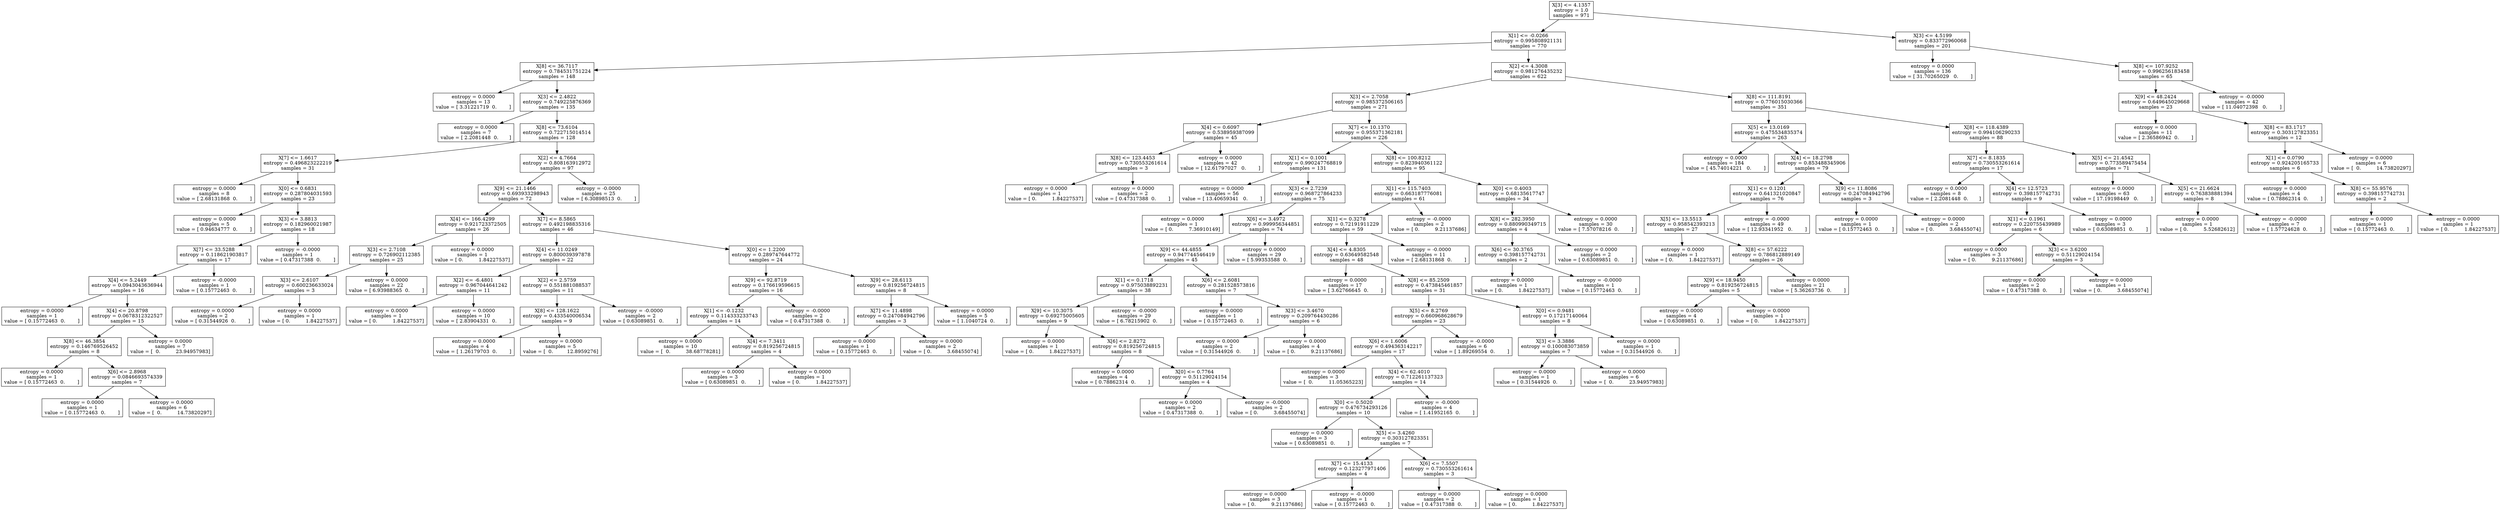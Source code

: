 digraph Tree {
0 [label="X[3] <= 4.1357\nentropy = 1.0\nsamples = 971", shape="box"] ;
1 [label="X[1] <= -0.0266\nentropy = 0.995808921131\nsamples = 770", shape="box"] ;
0 -> 1 ;
2 [label="X[8] <= 36.7117\nentropy = 0.784531751224\nsamples = 148", shape="box"] ;
1 -> 2 ;
3 [label="entropy = 0.0000\nsamples = 13\nvalue = [ 3.31221719  0.        ]", shape="box"] ;
2 -> 3 ;
4 [label="X[3] <= 2.4822\nentropy = 0.749225876369\nsamples = 135", shape="box"] ;
2 -> 4 ;
5 [label="entropy = 0.0000\nsamples = 7\nvalue = [ 2.2081448  0.       ]", shape="box"] ;
4 -> 5 ;
6 [label="X[8] <= 73.6104\nentropy = 0.722715014514\nsamples = 128", shape="box"] ;
4 -> 6 ;
7 [label="X[7] <= 1.6617\nentropy = 0.496823222219\nsamples = 31", shape="box"] ;
6 -> 7 ;
8 [label="entropy = 0.0000\nsamples = 8\nvalue = [ 2.68131868  0.        ]", shape="box"] ;
7 -> 8 ;
9 [label="X[0] <= 0.6831\nentropy = 0.287804031593\nsamples = 23", shape="box"] ;
7 -> 9 ;
10 [label="entropy = 0.0000\nsamples = 5\nvalue = [ 0.94634777  0.        ]", shape="box"] ;
9 -> 10 ;
11 [label="X[3] <= 3.8813\nentropy = 0.182960021987\nsamples = 18", shape="box"] ;
9 -> 11 ;
12 [label="X[7] <= 33.5288\nentropy = 0.118621903817\nsamples = 17", shape="box"] ;
11 -> 12 ;
13 [label="X[4] <= 5.2449\nentropy = 0.0943043636944\nsamples = 16", shape="box"] ;
12 -> 13 ;
14 [label="entropy = 0.0000\nsamples = 1\nvalue = [ 0.15772463  0.        ]", shape="box"] ;
13 -> 14 ;
15 [label="X[4] <= 20.8798\nentropy = 0.0678312322527\nsamples = 15", shape="box"] ;
13 -> 15 ;
16 [label="X[8] <= 46.3854\nentropy = 0.146769526452\nsamples = 8", shape="box"] ;
15 -> 16 ;
17 [label="entropy = 0.0000\nsamples = 1\nvalue = [ 0.15772463  0.        ]", shape="box"] ;
16 -> 17 ;
18 [label="X[6] <= 2.8968\nentropy = 0.0846693574339\nsamples = 7", shape="box"] ;
16 -> 18 ;
19 [label="entropy = 0.0000\nsamples = 1\nvalue = [ 0.15772463  0.        ]", shape="box"] ;
18 -> 19 ;
20 [label="entropy = 0.0000\nsamples = 6\nvalue = [  0.          14.73820297]", shape="box"] ;
18 -> 20 ;
21 [label="entropy = 0.0000\nsamples = 7\nvalue = [  0.          23.94957983]", shape="box"] ;
15 -> 21 ;
22 [label="entropy = -0.0000\nsamples = 1\nvalue = [ 0.15772463  0.        ]", shape="box"] ;
12 -> 22 ;
23 [label="entropy = -0.0000\nsamples = 1\nvalue = [ 0.47317388  0.        ]", shape="box"] ;
11 -> 23 ;
24 [label="X[2] <= 4.7664\nentropy = 0.808163912972\nsamples = 97", shape="box"] ;
6 -> 24 ;
25 [label="X[9] <= 21.1466\nentropy = 0.693933298943\nsamples = 72", shape="box"] ;
24 -> 25 ;
26 [label="X[4] <= 166.4299\nentropy = 0.921723372505\nsamples = 26", shape="box"] ;
25 -> 26 ;
27 [label="X[3] <= 2.7108\nentropy = 0.726902112385\nsamples = 25", shape="box"] ;
26 -> 27 ;
28 [label="X[3] <= 2.6107\nentropy = 0.600236633024\nsamples = 3", shape="box"] ;
27 -> 28 ;
29 [label="entropy = 0.0000\nsamples = 2\nvalue = [ 0.31544926  0.        ]", shape="box"] ;
28 -> 29 ;
30 [label="entropy = 0.0000\nsamples = 1\nvalue = [ 0.          1.84227537]", shape="box"] ;
28 -> 30 ;
31 [label="entropy = 0.0000\nsamples = 22\nvalue = [ 6.93988365  0.        ]", shape="box"] ;
27 -> 31 ;
32 [label="entropy = 0.0000\nsamples = 1\nvalue = [ 0.          1.84227537]", shape="box"] ;
26 -> 32 ;
33 [label="X[7] <= 8.5865\nentropy = 0.492198835316\nsamples = 46", shape="box"] ;
25 -> 33 ;
34 [label="X[4] <= 11.0249\nentropy = 0.800039397878\nsamples = 22", shape="box"] ;
33 -> 34 ;
35 [label="X[2] <= -6.4801\nentropy = 0.967044641242\nsamples = 11", shape="box"] ;
34 -> 35 ;
36 [label="entropy = 0.0000\nsamples = 1\nvalue = [ 0.          1.84227537]", shape="box"] ;
35 -> 36 ;
37 [label="entropy = 0.0000\nsamples = 10\nvalue = [ 2.83904331  0.        ]", shape="box"] ;
35 -> 37 ;
38 [label="X[2] <= 2.5759\nentropy = 0.551881088537\nsamples = 11", shape="box"] ;
34 -> 38 ;
39 [label="X[8] <= 128.1622\nentropy = 0.433540006534\nsamples = 9", shape="box"] ;
38 -> 39 ;
40 [label="entropy = 0.0000\nsamples = 4\nvalue = [ 1.26179703  0.        ]", shape="box"] ;
39 -> 40 ;
41 [label="entropy = 0.0000\nsamples = 5\nvalue = [  0.         12.8959276]", shape="box"] ;
39 -> 41 ;
42 [label="entropy = -0.0000\nsamples = 2\nvalue = [ 0.63089851  0.        ]", shape="box"] ;
38 -> 42 ;
43 [label="X[0] <= 1.2200\nentropy = 0.289747644772\nsamples = 24", shape="box"] ;
33 -> 43 ;
44 [label="X[9] <= 92.8719\nentropy = 0.176619596615\nsamples = 16", shape="box"] ;
43 -> 44 ;
45 [label="X[1] <= -0.1232\nentropy = 0.114333233743\nsamples = 14", shape="box"] ;
44 -> 45 ;
46 [label="entropy = 0.0000\nsamples = 10\nvalue = [  0.          38.68778281]", shape="box"] ;
45 -> 46 ;
47 [label="X[4] <= 7.3411\nentropy = 0.819256724815\nsamples = 4", shape="box"] ;
45 -> 47 ;
48 [label="entropy = 0.0000\nsamples = 3\nvalue = [ 0.63089851  0.        ]", shape="box"] ;
47 -> 48 ;
49 [label="entropy = 0.0000\nsamples = 1\nvalue = [ 0.          1.84227537]", shape="box"] ;
47 -> 49 ;
50 [label="entropy = -0.0000\nsamples = 2\nvalue = [ 0.47317388  0.        ]", shape="box"] ;
44 -> 50 ;
51 [label="X[9] <= 28.6113\nentropy = 0.819256724815\nsamples = 8", shape="box"] ;
43 -> 51 ;
52 [label="X[7] <= 11.4898\nentropy = 0.247084942796\nsamples = 3", shape="box"] ;
51 -> 52 ;
53 [label="entropy = 0.0000\nsamples = 1\nvalue = [ 0.15772463  0.        ]", shape="box"] ;
52 -> 53 ;
54 [label="entropy = 0.0000\nsamples = 2\nvalue = [ 0.          3.68455074]", shape="box"] ;
52 -> 54 ;
55 [label="entropy = 0.0000\nsamples = 5\nvalue = [ 1.1040724  0.       ]", shape="box"] ;
51 -> 55 ;
56 [label="entropy = -0.0000\nsamples = 25\nvalue = [ 6.30898513  0.        ]", shape="box"] ;
24 -> 56 ;
57 [label="X[2] <= 4.3008\nentropy = 0.981276435232\nsamples = 622", shape="box"] ;
1 -> 57 ;
58 [label="X[3] <= 2.7058\nentropy = 0.985372506165\nsamples = 271", shape="box"] ;
57 -> 58 ;
59 [label="X[4] <= 0.6097\nentropy = 0.538959387099\nsamples = 45", shape="box"] ;
58 -> 59 ;
60 [label="X[8] <= 123.4453\nentropy = 0.730553261614\nsamples = 3", shape="box"] ;
59 -> 60 ;
61 [label="entropy = 0.0000\nsamples = 1\nvalue = [ 0.          1.84227537]", shape="box"] ;
60 -> 61 ;
62 [label="entropy = 0.0000\nsamples = 2\nvalue = [ 0.47317388  0.        ]", shape="box"] ;
60 -> 62 ;
63 [label="entropy = 0.0000\nsamples = 42\nvalue = [ 12.61797027   0.        ]", shape="box"] ;
59 -> 63 ;
64 [label="X[7] <= 10.1370\nentropy = 0.955371362181\nsamples = 226", shape="box"] ;
58 -> 64 ;
65 [label="X[1] <= 0.1001\nentropy = 0.990247768819\nsamples = 131", shape="box"] ;
64 -> 65 ;
66 [label="entropy = 0.0000\nsamples = 56\nvalue = [ 13.40659341   0.        ]", shape="box"] ;
65 -> 66 ;
67 [label="X[3] <= 2.7239\nentropy = 0.968727864233\nsamples = 75", shape="box"] ;
65 -> 67 ;
68 [label="entropy = 0.0000\nsamples = 1\nvalue = [ 0.          7.36910149]", shape="box"] ;
67 -> 68 ;
69 [label="X[6] <= 3.4972\nentropy = 0.999956344851\nsamples = 74", shape="box"] ;
67 -> 69 ;
70 [label="X[9] <= 44.4855\nentropy = 0.947744546419\nsamples = 45", shape="box"] ;
69 -> 70 ;
71 [label="X[1] <= 0.1718\nentropy = 0.975038892231\nsamples = 38", shape="box"] ;
70 -> 71 ;
72 [label="X[9] <= 10.3075\nentropy = 0.69275005605\nsamples = 9", shape="box"] ;
71 -> 72 ;
73 [label="entropy = 0.0000\nsamples = 1\nvalue = [ 0.          1.84227537]", shape="box"] ;
72 -> 73 ;
74 [label="X[6] <= 2.8272\nentropy = 0.819256724815\nsamples = 8", shape="box"] ;
72 -> 74 ;
75 [label="entropy = 0.0000\nsamples = 4\nvalue = [ 0.78862314  0.        ]", shape="box"] ;
74 -> 75 ;
76 [label="X[0] <= 0.7764\nentropy = 0.51129024154\nsamples = 4", shape="box"] ;
74 -> 76 ;
77 [label="entropy = 0.0000\nsamples = 2\nvalue = [ 0.47317388  0.        ]", shape="box"] ;
76 -> 77 ;
78 [label="entropy = -0.0000\nsamples = 2\nvalue = [ 0.          3.68455074]", shape="box"] ;
76 -> 78 ;
79 [label="entropy = -0.0000\nsamples = 29\nvalue = [ 6.78215902  0.        ]", shape="box"] ;
71 -> 79 ;
80 [label="X[6] <= 2.6081\nentropy = 0.281528573816\nsamples = 7", shape="box"] ;
70 -> 80 ;
81 [label="entropy = 0.0000\nsamples = 1\nvalue = [ 0.15772463  0.        ]", shape="box"] ;
80 -> 81 ;
82 [label="X[3] <= 3.4670\nentropy = 0.209764430286\nsamples = 6", shape="box"] ;
80 -> 82 ;
83 [label="entropy = 0.0000\nsamples = 2\nvalue = [ 0.31544926  0.        ]", shape="box"] ;
82 -> 83 ;
84 [label="entropy = 0.0000\nsamples = 4\nvalue = [ 0.          9.21137686]", shape="box"] ;
82 -> 84 ;
85 [label="entropy = 0.0000\nsamples = 29\nvalue = [ 5.99353588  0.        ]", shape="box"] ;
69 -> 85 ;
86 [label="X[8] <= 100.8212\nentropy = 0.823940361122\nsamples = 95", shape="box"] ;
64 -> 86 ;
87 [label="X[1] <= 115.7403\nentropy = 0.663187776081\nsamples = 61", shape="box"] ;
86 -> 87 ;
88 [label="X[1] <= 0.3278\nentropy = 0.72191911229\nsamples = 59", shape="box"] ;
87 -> 88 ;
89 [label="X[4] <= 4.8305\nentropy = 0.63649582548\nsamples = 48", shape="box"] ;
88 -> 89 ;
90 [label="entropy = 0.0000\nsamples = 17\nvalue = [ 3.62766645  0.        ]", shape="box"] ;
89 -> 90 ;
91 [label="X[8] <= 85.2509\nentropy = 0.473845461857\nsamples = 31", shape="box"] ;
89 -> 91 ;
92 [label="X[5] <= 8.2769\nentropy = 0.660968628679\nsamples = 23", shape="box"] ;
91 -> 92 ;
93 [label="X[6] <= 1.6006\nentropy = 0.494363142217\nsamples = 17", shape="box"] ;
92 -> 93 ;
94 [label="entropy = 0.0000\nsamples = 3\nvalue = [  0.          11.05365223]", shape="box"] ;
93 -> 94 ;
95 [label="X[4] <= 62.4010\nentropy = 0.712261137323\nsamples = 14", shape="box"] ;
93 -> 95 ;
96 [label="X[0] <= 0.5020\nentropy = 0.476734293126\nsamples = 10", shape="box"] ;
95 -> 96 ;
97 [label="entropy = 0.0000\nsamples = 3\nvalue = [ 0.63089851  0.        ]", shape="box"] ;
96 -> 97 ;
98 [label="X[5] <= 3.4260\nentropy = 0.303127823351\nsamples = 7", shape="box"] ;
96 -> 98 ;
99 [label="X[7] <= 15.4133\nentropy = 0.123277971406\nsamples = 4", shape="box"] ;
98 -> 99 ;
100 [label="entropy = 0.0000\nsamples = 3\nvalue = [ 0.          9.21137686]", shape="box"] ;
99 -> 100 ;
101 [label="entropy = -0.0000\nsamples = 1\nvalue = [ 0.15772463  0.        ]", shape="box"] ;
99 -> 101 ;
102 [label="X[6] <= 7.5507\nentropy = 0.730553261614\nsamples = 3", shape="box"] ;
98 -> 102 ;
103 [label="entropy = 0.0000\nsamples = 2\nvalue = [ 0.47317388  0.        ]", shape="box"] ;
102 -> 103 ;
104 [label="entropy = 0.0000\nsamples = 1\nvalue = [ 0.          1.84227537]", shape="box"] ;
102 -> 104 ;
105 [label="entropy = -0.0000\nsamples = 4\nvalue = [ 1.41952165  0.        ]", shape="box"] ;
95 -> 105 ;
106 [label="entropy = -0.0000\nsamples = 6\nvalue = [ 1.89269554  0.        ]", shape="box"] ;
92 -> 106 ;
107 [label="X[0] <= 0.9481\nentropy = 0.17217140064\nsamples = 8", shape="box"] ;
91 -> 107 ;
108 [label="X[3] <= 3.3886\nentropy = 0.100083073859\nsamples = 7", shape="box"] ;
107 -> 108 ;
109 [label="entropy = 0.0000\nsamples = 1\nvalue = [ 0.31544926  0.        ]", shape="box"] ;
108 -> 109 ;
110 [label="entropy = 0.0000\nsamples = 6\nvalue = [  0.          23.94957983]", shape="box"] ;
108 -> 110 ;
111 [label="entropy = 0.0000\nsamples = 1\nvalue = [ 0.31544926  0.        ]", shape="box"] ;
107 -> 111 ;
112 [label="entropy = -0.0000\nsamples = 11\nvalue = [ 2.68131868  0.        ]", shape="box"] ;
88 -> 112 ;
113 [label="entropy = -0.0000\nsamples = 2\nvalue = [ 0.          9.21137686]", shape="box"] ;
87 -> 113 ;
114 [label="X[0] <= 0.4003\nentropy = 0.68135617747\nsamples = 34", shape="box"] ;
86 -> 114 ;
115 [label="X[8] <= 282.3950\nentropy = 0.880990349715\nsamples = 4", shape="box"] ;
114 -> 115 ;
116 [label="X[6] <= 30.3765\nentropy = 0.398157742731\nsamples = 2", shape="box"] ;
115 -> 116 ;
117 [label="entropy = 0.0000\nsamples = 1\nvalue = [ 0.          1.84227537]", shape="box"] ;
116 -> 117 ;
118 [label="entropy = -0.0000\nsamples = 1\nvalue = [ 0.15772463  0.        ]", shape="box"] ;
116 -> 118 ;
119 [label="entropy = 0.0000\nsamples = 2\nvalue = [ 0.63089851  0.        ]", shape="box"] ;
115 -> 119 ;
120 [label="entropy = 0.0000\nsamples = 30\nvalue = [ 7.57078216  0.        ]", shape="box"] ;
114 -> 120 ;
121 [label="X[8] <= 111.8191\nentropy = 0.776015030366\nsamples = 351", shape="box"] ;
57 -> 121 ;
122 [label="X[5] <= 13.0169\nentropy = 0.475534835374\nsamples = 263", shape="box"] ;
121 -> 122 ;
123 [label="entropy = 0.0000\nsamples = 184\nvalue = [ 45.74014221   0.        ]", shape="box"] ;
122 -> 123 ;
124 [label="X[4] <= 18.2798\nentropy = 0.853488345906\nsamples = 79", shape="box"] ;
122 -> 124 ;
125 [label="X[1] <= 0.1201\nentropy = 0.641321020847\nsamples = 76", shape="box"] ;
124 -> 125 ;
126 [label="X[5] <= 13.5513\nentropy = 0.958542393213\nsamples = 27", shape="box"] ;
125 -> 126 ;
127 [label="entropy = 0.0000\nsamples = 1\nvalue = [ 0.          1.84227537]", shape="box"] ;
126 -> 127 ;
128 [label="X[8] <= 57.6222\nentropy = 0.786812889149\nsamples = 26", shape="box"] ;
126 -> 128 ;
129 [label="X[9] <= 18.9450\nentropy = 0.819256724815\nsamples = 5", shape="box"] ;
128 -> 129 ;
130 [label="entropy = 0.0000\nsamples = 4\nvalue = [ 0.63089851  0.        ]", shape="box"] ;
129 -> 130 ;
131 [label="entropy = 0.0000\nsamples = 1\nvalue = [ 0.          1.84227537]", shape="box"] ;
129 -> 131 ;
132 [label="entropy = 0.0000\nsamples = 21\nvalue = [ 5.36263736  0.        ]", shape="box"] ;
128 -> 132 ;
133 [label="entropy = -0.0000\nsamples = 49\nvalue = [ 12.93341952   0.        ]", shape="box"] ;
125 -> 133 ;
134 [label="X[9] <= 11.8086\nentropy = 0.247084942796\nsamples = 3", shape="box"] ;
124 -> 134 ;
135 [label="entropy = 0.0000\nsamples = 1\nvalue = [ 0.15772463  0.        ]", shape="box"] ;
134 -> 135 ;
136 [label="entropy = 0.0000\nsamples = 2\nvalue = [ 0.          3.68455074]", shape="box"] ;
134 -> 136 ;
137 [label="X[8] <= 118.4389\nentropy = 0.994106290233\nsamples = 88", shape="box"] ;
121 -> 137 ;
138 [label="X[7] <= 8.1835\nentropy = 0.730553261614\nsamples = 17", shape="box"] ;
137 -> 138 ;
139 [label="entropy = 0.0000\nsamples = 8\nvalue = [ 2.2081448  0.       ]", shape="box"] ;
138 -> 139 ;
140 [label="X[4] <= 12.5723\nentropy = 0.398157742731\nsamples = 9", shape="box"] ;
138 -> 140 ;
141 [label="X[1] <= 0.1961\nentropy = 0.220755439989\nsamples = 6", shape="box"] ;
140 -> 141 ;
142 [label="entropy = 0.0000\nsamples = 3\nvalue = [ 0.          9.21137686]", shape="box"] ;
141 -> 142 ;
143 [label="X[3] <= 3.6200\nentropy = 0.51129024154\nsamples = 3", shape="box"] ;
141 -> 143 ;
144 [label="entropy = 0.0000\nsamples = 2\nvalue = [ 0.47317388  0.        ]", shape="box"] ;
143 -> 144 ;
145 [label="entropy = 0.0000\nsamples = 1\nvalue = [ 0.          3.68455074]", shape="box"] ;
143 -> 145 ;
146 [label="entropy = 0.0000\nsamples = 3\nvalue = [ 0.63089851  0.        ]", shape="box"] ;
140 -> 146 ;
147 [label="X[5] <= 21.4542\nentropy = 0.773589475454\nsamples = 71", shape="box"] ;
137 -> 147 ;
148 [label="entropy = 0.0000\nsamples = 63\nvalue = [ 17.19198449   0.        ]", shape="box"] ;
147 -> 148 ;
149 [label="X[5] <= 21.6624\nentropy = 0.763838881394\nsamples = 8", shape="box"] ;
147 -> 149 ;
150 [label="entropy = 0.0000\nsamples = 1\nvalue = [ 0.          5.52682612]", shape="box"] ;
149 -> 150 ;
151 [label="entropy = -0.0000\nsamples = 7\nvalue = [ 1.57724628  0.        ]", shape="box"] ;
149 -> 151 ;
152 [label="X[3] <= 4.5199\nentropy = 0.833772960068\nsamples = 201", shape="box"] ;
0 -> 152 ;
153 [label="entropy = 0.0000\nsamples = 136\nvalue = [ 31.70265029   0.        ]", shape="box"] ;
152 -> 153 ;
154 [label="X[8] <= 107.9252\nentropy = 0.996256183458\nsamples = 65", shape="box"] ;
152 -> 154 ;
155 [label="X[9] <= 48.2424\nentropy = 0.649645029668\nsamples = 23", shape="box"] ;
154 -> 155 ;
156 [label="entropy = 0.0000\nsamples = 11\nvalue = [ 2.36586942  0.        ]", shape="box"] ;
155 -> 156 ;
157 [label="X[8] <= 83.1717\nentropy = 0.303127823351\nsamples = 12", shape="box"] ;
155 -> 157 ;
158 [label="X[1] <= 0.0790\nentropy = 0.924205165733\nsamples = 6", shape="box"] ;
157 -> 158 ;
159 [label="entropy = 0.0000\nsamples = 4\nvalue = [ 0.78862314  0.        ]", shape="box"] ;
158 -> 159 ;
160 [label="X[8] <= 55.9576\nentropy = 0.398157742731\nsamples = 2", shape="box"] ;
158 -> 160 ;
161 [label="entropy = 0.0000\nsamples = 1\nvalue = [ 0.15772463  0.        ]", shape="box"] ;
160 -> 161 ;
162 [label="entropy = 0.0000\nsamples = 1\nvalue = [ 0.          1.84227537]", shape="box"] ;
160 -> 162 ;
163 [label="entropy = 0.0000\nsamples = 6\nvalue = [  0.          14.73820297]", shape="box"] ;
157 -> 163 ;
164 [label="entropy = -0.0000\nsamples = 42\nvalue = [ 11.04072398   0.        ]", shape="box"] ;
154 -> 164 ;
}